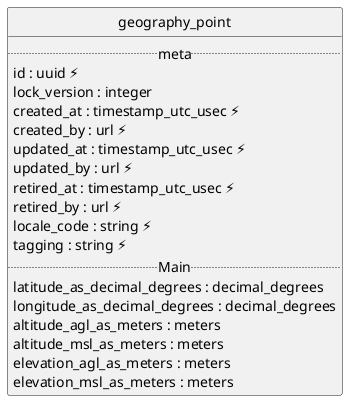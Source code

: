@startuml uml
skinparam monochrome true
skinparam linetype ortho
hide circle

entity geography_point {
  .. meta ..
  id : uuid ⚡
  lock_version : integer
  created_at : timestamp_utc_usec ⚡
  created_by : url ⚡
  updated_at : timestamp_utc_usec ⚡
  updated_by : url ⚡
  retired_at : timestamp_utc_usec ⚡
  retired_by : url ⚡
  locale_code : string ⚡
  tagging : string ⚡
  .. Main ..
  latitude_as_decimal_degrees : decimal_degrees
  longitude_as_decimal_degrees : decimal_degrees
  altitude_agl_as_meters : meters
  altitude_msl_as_meters : meters
  elevation_agl_as_meters : meters
  elevation_msl_as_meters : meters
}

@enduml
